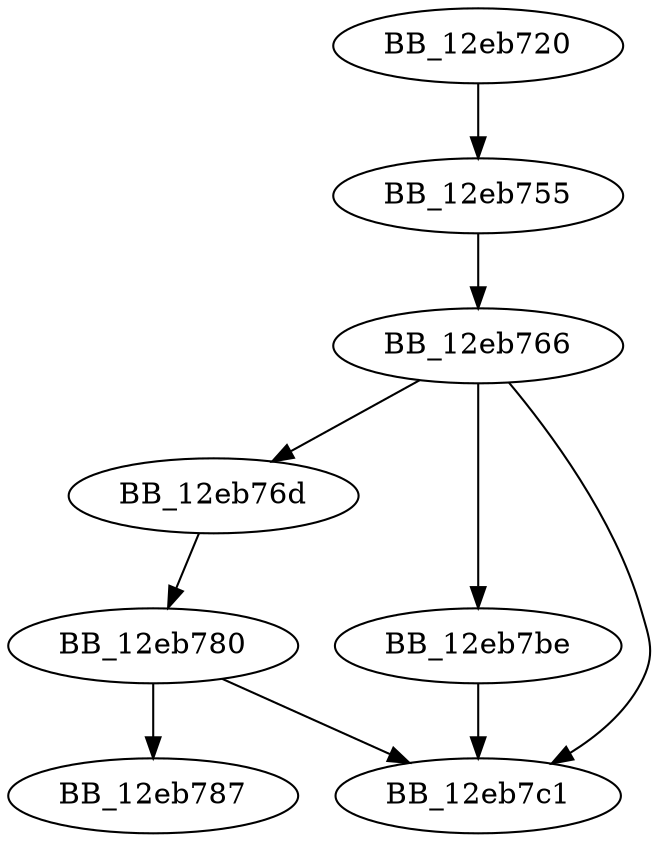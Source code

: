 DiGraph __IsNonwritableInCurrentImage{
BB_12eb720->BB_12eb755
BB_12eb755->BB_12eb766
BB_12eb766->BB_12eb76d
BB_12eb766->BB_12eb7be
BB_12eb766->BB_12eb7c1
BB_12eb76d->BB_12eb780
BB_12eb780->BB_12eb787
BB_12eb780->BB_12eb7c1
BB_12eb7be->BB_12eb7c1
}
